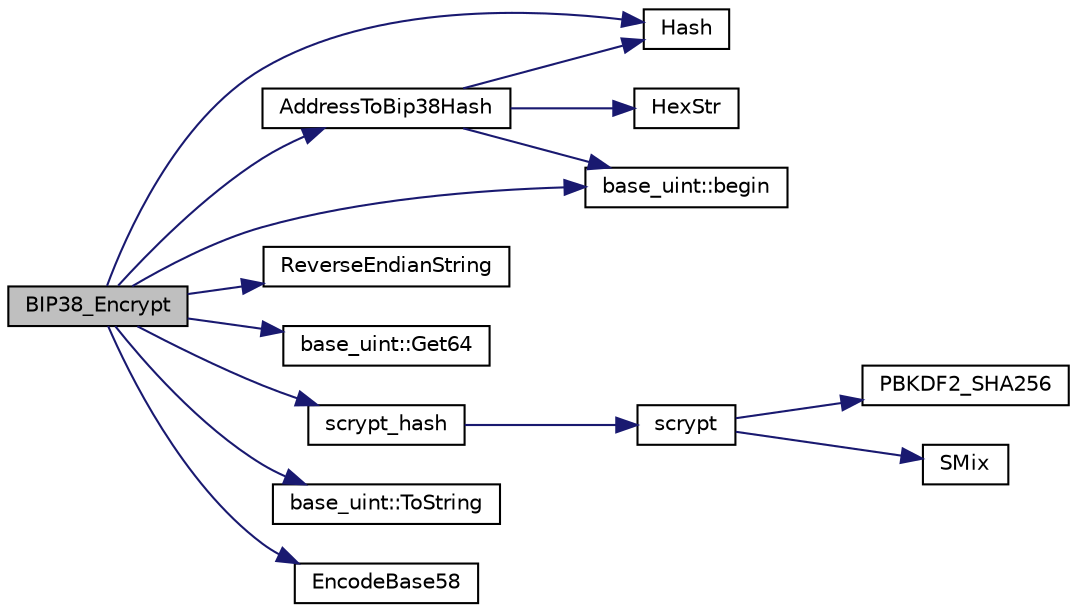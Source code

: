 digraph "BIP38_Encrypt"
{
  edge [fontname="Helvetica",fontsize="10",labelfontname="Helvetica",labelfontsize="10"];
  node [fontname="Helvetica",fontsize="10",shape=record];
  rankdir="LR";
  Node54 [label="BIP38_Encrypt",height=0.2,width=0.4,color="black", fillcolor="grey75", style="filled", fontcolor="black"];
  Node54 -> Node55 [color="midnightblue",fontsize="10",style="solid",fontname="Helvetica"];
  Node55 [label="AddressToBip38Hash",height=0.2,width=0.4,color="black", fillcolor="white", style="filled",URL="$bip38_8cpp.html#a316d78ad4929a28e63f746aa5da410aa"];
  Node55 -> Node56 [color="midnightblue",fontsize="10",style="solid",fontname="Helvetica"];
  Node56 [label="Hash",height=0.2,width=0.4,color="black", fillcolor="white", style="filled",URL="$hash_8h.html#a12c5e981d7f5f2850027fd5e932eff61",tooltip="Compute the 256-bit hash of a std::string. "];
  Node55 -> Node57 [color="midnightblue",fontsize="10",style="solid",fontname="Helvetica"];
  Node57 [label="base_uint::begin",height=0.2,width=0.4,color="black", fillcolor="white", style="filled",URL="$classbase__uint.html#aaa32054bf4e8fbb31d54a75f6065174d"];
  Node55 -> Node58 [color="midnightblue",fontsize="10",style="solid",fontname="Helvetica"];
  Node58 [label="HexStr",height=0.2,width=0.4,color="black", fillcolor="white", style="filled",URL="$utilstrencodings_8h.html#ace13a819ca4e98c22847d26b3b357e75"];
  Node54 -> Node59 [color="midnightblue",fontsize="10",style="solid",fontname="Helvetica"];
  Node59 [label="ReverseEndianString",height=0.2,width=0.4,color="black", fillcolor="white", style="filled",URL="$utilstrencodings_8h.html#a699915db9972f1502ab6867bb78d8e01",tooltip="Reverse the endianess of a string. "];
  Node54 -> Node60 [color="midnightblue",fontsize="10",style="solid",fontname="Helvetica"];
  Node60 [label="base_uint::Get64",height=0.2,width=0.4,color="black", fillcolor="white", style="filled",URL="$classbase__uint.html#aae5336be1799bd2debf74efb1d2cc542"];
  Node54 -> Node61 [color="midnightblue",fontsize="10",style="solid",fontname="Helvetica"];
  Node61 [label="scrypt_hash",height=0.2,width=0.4,color="black", fillcolor="white", style="filled",URL="$hash_8cpp.html#ac1ac2ae4cd8d6d9b314d6817e20ac297"];
  Node61 -> Node62 [color="midnightblue",fontsize="10",style="solid",fontname="Helvetica"];
  Node62 [label="scrypt",height=0.2,width=0.4,color="black", fillcolor="white", style="filled",URL="$scrypt_8cpp.html#a60889112ef65bb6f6c43075746696313"];
  Node62 -> Node63 [color="midnightblue",fontsize="10",style="solid",fontname="Helvetica"];
  Node63 [label="PBKDF2_SHA256",height=0.2,width=0.4,color="black", fillcolor="white", style="filled",URL="$scrypt_8cpp.html#aee9e3622e2f69c23a5891ddc86fd1228",tooltip="PBKDF2_SHA256(passwd, passwdlen, salt, saltlen, c, buf, dkLen): Compute PBKDF2(passwd, salt, c, dkLen) using HMAC-SHA256 as the PRF, and write the output to buf. "];
  Node62 -> Node64 [color="midnightblue",fontsize="10",style="solid",fontname="Helvetica"];
  Node64 [label="SMix",height=0.2,width=0.4,color="black", fillcolor="white", style="filled",URL="$scrypt_8cpp.html#aa7931df6bf0ca37533c41dc6f792e9f1"];
  Node54 -> Node65 [color="midnightblue",fontsize="10",style="solid",fontname="Helvetica"];
  Node65 [label="base_uint::ToString",height=0.2,width=0.4,color="black", fillcolor="white", style="filled",URL="$classbase__uint.html#acccba4d9d51a0c36261718ca0cbb293b"];
  Node54 -> Node57 [color="midnightblue",fontsize="10",style="solid",fontname="Helvetica"];
  Node54 -> Node56 [color="midnightblue",fontsize="10",style="solid",fontname="Helvetica"];
  Node54 -> Node66 [color="midnightblue",fontsize="10",style="solid",fontname="Helvetica"];
  Node66 [label="EncodeBase58",height=0.2,width=0.4,color="black", fillcolor="white", style="filled",URL="$base58_8cpp.html#a8d6f0e9d5df175b4966dcede31dc90ad",tooltip="Why base-58 instead of standard base-64 encoding? "];
}
